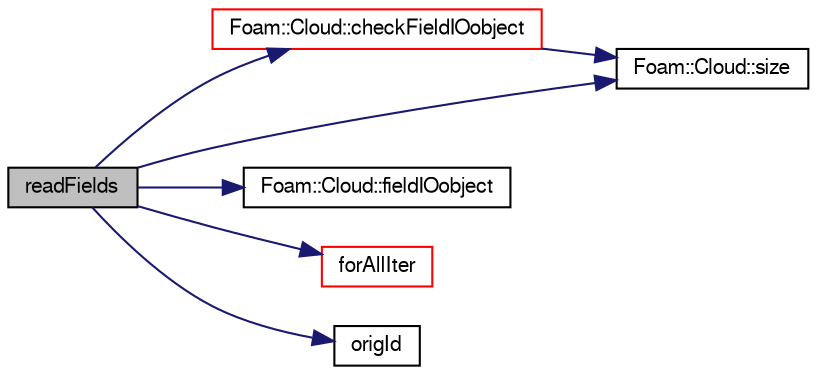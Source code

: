 digraph "readFields"
{
  bgcolor="transparent";
  edge [fontname="FreeSans",fontsize="10",labelfontname="FreeSans",labelfontsize="10"];
  node [fontname="FreeSans",fontsize="10",shape=record];
  rankdir="LR";
  Node1 [label="readFields",height=0.2,width=0.4,color="black", fillcolor="grey75", style="filled" fontcolor="black"];
  Node1 -> Node2 [color="midnightblue",fontsize="10",style="solid",fontname="FreeSans"];
  Node2 [label="Foam::Cloud::checkFieldIOobject",height=0.2,width=0.4,color="red",URL="$a00267.html#a486af0edf3690d838e57019f1b256cd2",tooltip="Check lagrangian data field. "];
  Node2 -> Node3 [color="midnightblue",fontsize="10",style="solid",fontname="FreeSans"];
  Node3 [label="Foam::Cloud::size",height=0.2,width=0.4,color="black",URL="$a00267.html#a65cea301e2d6033c43932d12d91c792f"];
  Node1 -> Node4 [color="midnightblue",fontsize="10",style="solid",fontname="FreeSans"];
  Node4 [label="Foam::Cloud::fieldIOobject",height=0.2,width=0.4,color="black",URL="$a00267.html#aeff14efb16617f98e54d9c0c0ac06a37",tooltip="Helper to construct IOobject for field and current time. "];
  Node1 -> Node5 [color="midnightblue",fontsize="10",style="solid",fontname="FreeSans"];
  Node5 [label="forAllIter",height=0.2,width=0.4,color="red",URL="$a02884.html#af074f600e5c037f7e886a0045880c353"];
  Node1 -> Node6 [color="midnightblue",fontsize="10",style="solid",fontname="FreeSans"];
  Node6 [label="origId",height=0.2,width=0.4,color="black",URL="$a01725.html#acba14a4e4d811606adbaa738edbd5c47",tooltip="Return const access to the particle id on originating processor. "];
  Node1 -> Node3 [color="midnightblue",fontsize="10",style="solid",fontname="FreeSans"];
}
